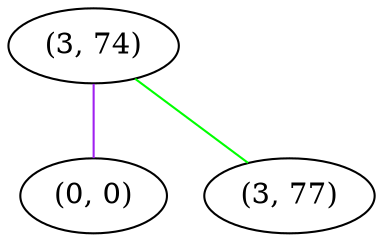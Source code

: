 graph "" {
"(3, 74)";
"(0, 0)";
"(3, 77)";
"(3, 74)" -- "(0, 0)"  [color=purple, key=0, weight=4];
"(3, 74)" -- "(3, 77)"  [color=green, key=0, weight=2];
}

